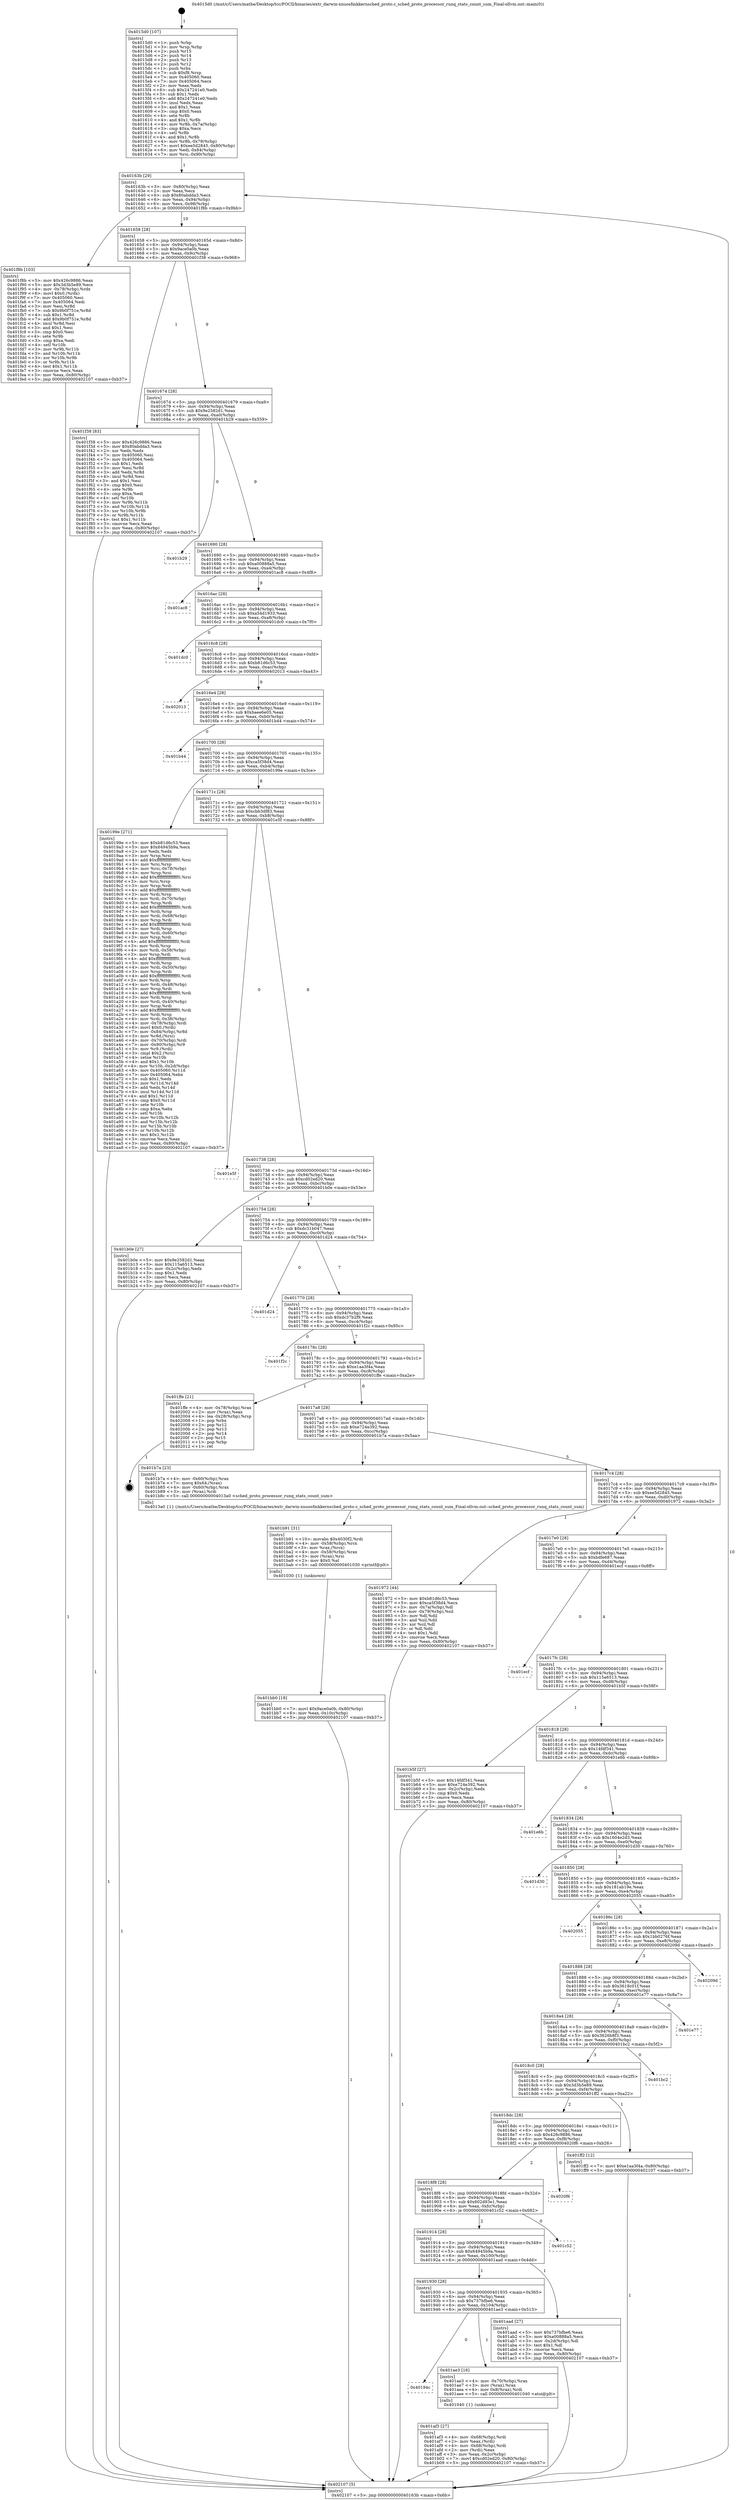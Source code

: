 digraph "0x4015d0" {
  label = "0x4015d0 (/mnt/c/Users/mathe/Desktop/tcc/POCII/binaries/extr_darwin-xnuosfmkkernsched_proto.c_sched_proto_processor_runq_stats_count_sum_Final-ollvm.out::main(0))"
  labelloc = "t"
  node[shape=record]

  Entry [label="",width=0.3,height=0.3,shape=circle,fillcolor=black,style=filled]
  "0x40163b" [label="{
     0x40163b [29]\l
     | [instrs]\l
     &nbsp;&nbsp;0x40163b \<+3\>: mov -0x80(%rbp),%eax\l
     &nbsp;&nbsp;0x40163e \<+2\>: mov %eax,%ecx\l
     &nbsp;&nbsp;0x401640 \<+6\>: sub $0x80abdda3,%ecx\l
     &nbsp;&nbsp;0x401646 \<+6\>: mov %eax,-0x94(%rbp)\l
     &nbsp;&nbsp;0x40164c \<+6\>: mov %ecx,-0x98(%rbp)\l
     &nbsp;&nbsp;0x401652 \<+6\>: je 0000000000401f8b \<main+0x9bb\>\l
  }"]
  "0x401f8b" [label="{
     0x401f8b [103]\l
     | [instrs]\l
     &nbsp;&nbsp;0x401f8b \<+5\>: mov $0x426c9886,%eax\l
     &nbsp;&nbsp;0x401f90 \<+5\>: mov $0x3d3b5e89,%ecx\l
     &nbsp;&nbsp;0x401f95 \<+4\>: mov -0x78(%rbp),%rdx\l
     &nbsp;&nbsp;0x401f99 \<+6\>: movl $0x0,(%rdx)\l
     &nbsp;&nbsp;0x401f9f \<+7\>: mov 0x405060,%esi\l
     &nbsp;&nbsp;0x401fa6 \<+7\>: mov 0x405064,%edi\l
     &nbsp;&nbsp;0x401fad \<+3\>: mov %esi,%r8d\l
     &nbsp;&nbsp;0x401fb0 \<+7\>: sub $0x9b0f751e,%r8d\l
     &nbsp;&nbsp;0x401fb7 \<+4\>: sub $0x1,%r8d\l
     &nbsp;&nbsp;0x401fbb \<+7\>: add $0x9b0f751e,%r8d\l
     &nbsp;&nbsp;0x401fc2 \<+4\>: imul %r8d,%esi\l
     &nbsp;&nbsp;0x401fc6 \<+3\>: and $0x1,%esi\l
     &nbsp;&nbsp;0x401fc9 \<+3\>: cmp $0x0,%esi\l
     &nbsp;&nbsp;0x401fcc \<+4\>: sete %r9b\l
     &nbsp;&nbsp;0x401fd0 \<+3\>: cmp $0xa,%edi\l
     &nbsp;&nbsp;0x401fd3 \<+4\>: setl %r10b\l
     &nbsp;&nbsp;0x401fd7 \<+3\>: mov %r9b,%r11b\l
     &nbsp;&nbsp;0x401fda \<+3\>: and %r10b,%r11b\l
     &nbsp;&nbsp;0x401fdd \<+3\>: xor %r10b,%r9b\l
     &nbsp;&nbsp;0x401fe0 \<+3\>: or %r9b,%r11b\l
     &nbsp;&nbsp;0x401fe3 \<+4\>: test $0x1,%r11b\l
     &nbsp;&nbsp;0x401fe7 \<+3\>: cmovne %ecx,%eax\l
     &nbsp;&nbsp;0x401fea \<+3\>: mov %eax,-0x80(%rbp)\l
     &nbsp;&nbsp;0x401fed \<+5\>: jmp 0000000000402107 \<main+0xb37\>\l
  }"]
  "0x401658" [label="{
     0x401658 [28]\l
     | [instrs]\l
     &nbsp;&nbsp;0x401658 \<+5\>: jmp 000000000040165d \<main+0x8d\>\l
     &nbsp;&nbsp;0x40165d \<+6\>: mov -0x94(%rbp),%eax\l
     &nbsp;&nbsp;0x401663 \<+5\>: sub $0x9ace0a0b,%eax\l
     &nbsp;&nbsp;0x401668 \<+6\>: mov %eax,-0x9c(%rbp)\l
     &nbsp;&nbsp;0x40166e \<+6\>: je 0000000000401f38 \<main+0x968\>\l
  }"]
  Exit [label="",width=0.3,height=0.3,shape=circle,fillcolor=black,style=filled,peripheries=2]
  "0x401f38" [label="{
     0x401f38 [83]\l
     | [instrs]\l
     &nbsp;&nbsp;0x401f38 \<+5\>: mov $0x426c9886,%eax\l
     &nbsp;&nbsp;0x401f3d \<+5\>: mov $0x80abdda3,%ecx\l
     &nbsp;&nbsp;0x401f42 \<+2\>: xor %edx,%edx\l
     &nbsp;&nbsp;0x401f44 \<+7\>: mov 0x405060,%esi\l
     &nbsp;&nbsp;0x401f4b \<+7\>: mov 0x405064,%edi\l
     &nbsp;&nbsp;0x401f52 \<+3\>: sub $0x1,%edx\l
     &nbsp;&nbsp;0x401f55 \<+3\>: mov %esi,%r8d\l
     &nbsp;&nbsp;0x401f58 \<+3\>: add %edx,%r8d\l
     &nbsp;&nbsp;0x401f5b \<+4\>: imul %r8d,%esi\l
     &nbsp;&nbsp;0x401f5f \<+3\>: and $0x1,%esi\l
     &nbsp;&nbsp;0x401f62 \<+3\>: cmp $0x0,%esi\l
     &nbsp;&nbsp;0x401f65 \<+4\>: sete %r9b\l
     &nbsp;&nbsp;0x401f69 \<+3\>: cmp $0xa,%edi\l
     &nbsp;&nbsp;0x401f6c \<+4\>: setl %r10b\l
     &nbsp;&nbsp;0x401f70 \<+3\>: mov %r9b,%r11b\l
     &nbsp;&nbsp;0x401f73 \<+3\>: and %r10b,%r11b\l
     &nbsp;&nbsp;0x401f76 \<+3\>: xor %r10b,%r9b\l
     &nbsp;&nbsp;0x401f79 \<+3\>: or %r9b,%r11b\l
     &nbsp;&nbsp;0x401f7c \<+4\>: test $0x1,%r11b\l
     &nbsp;&nbsp;0x401f80 \<+3\>: cmovne %ecx,%eax\l
     &nbsp;&nbsp;0x401f83 \<+3\>: mov %eax,-0x80(%rbp)\l
     &nbsp;&nbsp;0x401f86 \<+5\>: jmp 0000000000402107 \<main+0xb37\>\l
  }"]
  "0x401674" [label="{
     0x401674 [28]\l
     | [instrs]\l
     &nbsp;&nbsp;0x401674 \<+5\>: jmp 0000000000401679 \<main+0xa9\>\l
     &nbsp;&nbsp;0x401679 \<+6\>: mov -0x94(%rbp),%eax\l
     &nbsp;&nbsp;0x40167f \<+5\>: sub $0x9e2582d1,%eax\l
     &nbsp;&nbsp;0x401684 \<+6\>: mov %eax,-0xa0(%rbp)\l
     &nbsp;&nbsp;0x40168a \<+6\>: je 0000000000401b29 \<main+0x559\>\l
  }"]
  "0x401bb0" [label="{
     0x401bb0 [18]\l
     | [instrs]\l
     &nbsp;&nbsp;0x401bb0 \<+7\>: movl $0x9ace0a0b,-0x80(%rbp)\l
     &nbsp;&nbsp;0x401bb7 \<+6\>: mov %eax,-0x10c(%rbp)\l
     &nbsp;&nbsp;0x401bbd \<+5\>: jmp 0000000000402107 \<main+0xb37\>\l
  }"]
  "0x401b29" [label="{
     0x401b29\l
  }", style=dashed]
  "0x401690" [label="{
     0x401690 [28]\l
     | [instrs]\l
     &nbsp;&nbsp;0x401690 \<+5\>: jmp 0000000000401695 \<main+0xc5\>\l
     &nbsp;&nbsp;0x401695 \<+6\>: mov -0x94(%rbp),%eax\l
     &nbsp;&nbsp;0x40169b \<+5\>: sub $0xa00888a5,%eax\l
     &nbsp;&nbsp;0x4016a0 \<+6\>: mov %eax,-0xa4(%rbp)\l
     &nbsp;&nbsp;0x4016a6 \<+6\>: je 0000000000401ac8 \<main+0x4f8\>\l
  }"]
  "0x401b91" [label="{
     0x401b91 [31]\l
     | [instrs]\l
     &nbsp;&nbsp;0x401b91 \<+10\>: movabs $0x4030f2,%rdi\l
     &nbsp;&nbsp;0x401b9b \<+4\>: mov -0x58(%rbp),%rcx\l
     &nbsp;&nbsp;0x401b9f \<+3\>: mov %rax,(%rcx)\l
     &nbsp;&nbsp;0x401ba2 \<+4\>: mov -0x58(%rbp),%rax\l
     &nbsp;&nbsp;0x401ba6 \<+3\>: mov (%rax),%rsi\l
     &nbsp;&nbsp;0x401ba9 \<+2\>: mov $0x0,%al\l
     &nbsp;&nbsp;0x401bab \<+5\>: call 0000000000401030 \<printf@plt\>\l
     | [calls]\l
     &nbsp;&nbsp;0x401030 \{1\} (unknown)\l
  }"]
  "0x401ac8" [label="{
     0x401ac8\l
  }", style=dashed]
  "0x4016ac" [label="{
     0x4016ac [28]\l
     | [instrs]\l
     &nbsp;&nbsp;0x4016ac \<+5\>: jmp 00000000004016b1 \<main+0xe1\>\l
     &nbsp;&nbsp;0x4016b1 \<+6\>: mov -0x94(%rbp),%eax\l
     &nbsp;&nbsp;0x4016b7 \<+5\>: sub $0xa54d1933,%eax\l
     &nbsp;&nbsp;0x4016bc \<+6\>: mov %eax,-0xa8(%rbp)\l
     &nbsp;&nbsp;0x4016c2 \<+6\>: je 0000000000401dc0 \<main+0x7f0\>\l
  }"]
  "0x401af3" [label="{
     0x401af3 [27]\l
     | [instrs]\l
     &nbsp;&nbsp;0x401af3 \<+4\>: mov -0x68(%rbp),%rdi\l
     &nbsp;&nbsp;0x401af7 \<+2\>: mov %eax,(%rdi)\l
     &nbsp;&nbsp;0x401af9 \<+4\>: mov -0x68(%rbp),%rdi\l
     &nbsp;&nbsp;0x401afd \<+2\>: mov (%rdi),%eax\l
     &nbsp;&nbsp;0x401aff \<+3\>: mov %eax,-0x2c(%rbp)\l
     &nbsp;&nbsp;0x401b02 \<+7\>: movl $0xcd02ed20,-0x80(%rbp)\l
     &nbsp;&nbsp;0x401b09 \<+5\>: jmp 0000000000402107 \<main+0xb37\>\l
  }"]
  "0x401dc0" [label="{
     0x401dc0\l
  }", style=dashed]
  "0x4016c8" [label="{
     0x4016c8 [28]\l
     | [instrs]\l
     &nbsp;&nbsp;0x4016c8 \<+5\>: jmp 00000000004016cd \<main+0xfd\>\l
     &nbsp;&nbsp;0x4016cd \<+6\>: mov -0x94(%rbp),%eax\l
     &nbsp;&nbsp;0x4016d3 \<+5\>: sub $0xb81d6c53,%eax\l
     &nbsp;&nbsp;0x4016d8 \<+6\>: mov %eax,-0xac(%rbp)\l
     &nbsp;&nbsp;0x4016de \<+6\>: je 0000000000402013 \<main+0xa43\>\l
  }"]
  "0x40194c" [label="{
     0x40194c\l
  }", style=dashed]
  "0x402013" [label="{
     0x402013\l
  }", style=dashed]
  "0x4016e4" [label="{
     0x4016e4 [28]\l
     | [instrs]\l
     &nbsp;&nbsp;0x4016e4 \<+5\>: jmp 00000000004016e9 \<main+0x119\>\l
     &nbsp;&nbsp;0x4016e9 \<+6\>: mov -0x94(%rbp),%eax\l
     &nbsp;&nbsp;0x4016ef \<+5\>: sub $0xbaee6e05,%eax\l
     &nbsp;&nbsp;0x4016f4 \<+6\>: mov %eax,-0xb0(%rbp)\l
     &nbsp;&nbsp;0x4016fa \<+6\>: je 0000000000401b44 \<main+0x574\>\l
  }"]
  "0x401ae3" [label="{
     0x401ae3 [16]\l
     | [instrs]\l
     &nbsp;&nbsp;0x401ae3 \<+4\>: mov -0x70(%rbp),%rax\l
     &nbsp;&nbsp;0x401ae7 \<+3\>: mov (%rax),%rax\l
     &nbsp;&nbsp;0x401aea \<+4\>: mov 0x8(%rax),%rdi\l
     &nbsp;&nbsp;0x401aee \<+5\>: call 0000000000401040 \<atoi@plt\>\l
     | [calls]\l
     &nbsp;&nbsp;0x401040 \{1\} (unknown)\l
  }"]
  "0x401b44" [label="{
     0x401b44\l
  }", style=dashed]
  "0x401700" [label="{
     0x401700 [28]\l
     | [instrs]\l
     &nbsp;&nbsp;0x401700 \<+5\>: jmp 0000000000401705 \<main+0x135\>\l
     &nbsp;&nbsp;0x401705 \<+6\>: mov -0x94(%rbp),%eax\l
     &nbsp;&nbsp;0x40170b \<+5\>: sub $0xca5f38d4,%eax\l
     &nbsp;&nbsp;0x401710 \<+6\>: mov %eax,-0xb4(%rbp)\l
     &nbsp;&nbsp;0x401716 \<+6\>: je 000000000040199e \<main+0x3ce\>\l
  }"]
  "0x401930" [label="{
     0x401930 [28]\l
     | [instrs]\l
     &nbsp;&nbsp;0x401930 \<+5\>: jmp 0000000000401935 \<main+0x365\>\l
     &nbsp;&nbsp;0x401935 \<+6\>: mov -0x94(%rbp),%eax\l
     &nbsp;&nbsp;0x40193b \<+5\>: sub $0x737bfbe6,%eax\l
     &nbsp;&nbsp;0x401940 \<+6\>: mov %eax,-0x104(%rbp)\l
     &nbsp;&nbsp;0x401946 \<+6\>: je 0000000000401ae3 \<main+0x513\>\l
  }"]
  "0x40199e" [label="{
     0x40199e [271]\l
     | [instrs]\l
     &nbsp;&nbsp;0x40199e \<+5\>: mov $0xb81d6c53,%eax\l
     &nbsp;&nbsp;0x4019a3 \<+5\>: mov $0x64945b9a,%ecx\l
     &nbsp;&nbsp;0x4019a8 \<+2\>: xor %edx,%edx\l
     &nbsp;&nbsp;0x4019aa \<+3\>: mov %rsp,%rsi\l
     &nbsp;&nbsp;0x4019ad \<+4\>: add $0xfffffffffffffff0,%rsi\l
     &nbsp;&nbsp;0x4019b1 \<+3\>: mov %rsi,%rsp\l
     &nbsp;&nbsp;0x4019b4 \<+4\>: mov %rsi,-0x78(%rbp)\l
     &nbsp;&nbsp;0x4019b8 \<+3\>: mov %rsp,%rsi\l
     &nbsp;&nbsp;0x4019bb \<+4\>: add $0xfffffffffffffff0,%rsi\l
     &nbsp;&nbsp;0x4019bf \<+3\>: mov %rsi,%rsp\l
     &nbsp;&nbsp;0x4019c2 \<+3\>: mov %rsp,%rdi\l
     &nbsp;&nbsp;0x4019c5 \<+4\>: add $0xfffffffffffffff0,%rdi\l
     &nbsp;&nbsp;0x4019c9 \<+3\>: mov %rdi,%rsp\l
     &nbsp;&nbsp;0x4019cc \<+4\>: mov %rdi,-0x70(%rbp)\l
     &nbsp;&nbsp;0x4019d0 \<+3\>: mov %rsp,%rdi\l
     &nbsp;&nbsp;0x4019d3 \<+4\>: add $0xfffffffffffffff0,%rdi\l
     &nbsp;&nbsp;0x4019d7 \<+3\>: mov %rdi,%rsp\l
     &nbsp;&nbsp;0x4019da \<+4\>: mov %rdi,-0x68(%rbp)\l
     &nbsp;&nbsp;0x4019de \<+3\>: mov %rsp,%rdi\l
     &nbsp;&nbsp;0x4019e1 \<+4\>: add $0xfffffffffffffff0,%rdi\l
     &nbsp;&nbsp;0x4019e5 \<+3\>: mov %rdi,%rsp\l
     &nbsp;&nbsp;0x4019e8 \<+4\>: mov %rdi,-0x60(%rbp)\l
     &nbsp;&nbsp;0x4019ec \<+3\>: mov %rsp,%rdi\l
     &nbsp;&nbsp;0x4019ef \<+4\>: add $0xfffffffffffffff0,%rdi\l
     &nbsp;&nbsp;0x4019f3 \<+3\>: mov %rdi,%rsp\l
     &nbsp;&nbsp;0x4019f6 \<+4\>: mov %rdi,-0x58(%rbp)\l
     &nbsp;&nbsp;0x4019fa \<+3\>: mov %rsp,%rdi\l
     &nbsp;&nbsp;0x4019fd \<+4\>: add $0xfffffffffffffff0,%rdi\l
     &nbsp;&nbsp;0x401a01 \<+3\>: mov %rdi,%rsp\l
     &nbsp;&nbsp;0x401a04 \<+4\>: mov %rdi,-0x50(%rbp)\l
     &nbsp;&nbsp;0x401a08 \<+3\>: mov %rsp,%rdi\l
     &nbsp;&nbsp;0x401a0b \<+4\>: add $0xfffffffffffffff0,%rdi\l
     &nbsp;&nbsp;0x401a0f \<+3\>: mov %rdi,%rsp\l
     &nbsp;&nbsp;0x401a12 \<+4\>: mov %rdi,-0x48(%rbp)\l
     &nbsp;&nbsp;0x401a16 \<+3\>: mov %rsp,%rdi\l
     &nbsp;&nbsp;0x401a19 \<+4\>: add $0xfffffffffffffff0,%rdi\l
     &nbsp;&nbsp;0x401a1d \<+3\>: mov %rdi,%rsp\l
     &nbsp;&nbsp;0x401a20 \<+4\>: mov %rdi,-0x40(%rbp)\l
     &nbsp;&nbsp;0x401a24 \<+3\>: mov %rsp,%rdi\l
     &nbsp;&nbsp;0x401a27 \<+4\>: add $0xfffffffffffffff0,%rdi\l
     &nbsp;&nbsp;0x401a2b \<+3\>: mov %rdi,%rsp\l
     &nbsp;&nbsp;0x401a2e \<+4\>: mov %rdi,-0x38(%rbp)\l
     &nbsp;&nbsp;0x401a32 \<+4\>: mov -0x78(%rbp),%rdi\l
     &nbsp;&nbsp;0x401a36 \<+6\>: movl $0x0,(%rdi)\l
     &nbsp;&nbsp;0x401a3c \<+7\>: mov -0x84(%rbp),%r8d\l
     &nbsp;&nbsp;0x401a43 \<+3\>: mov %r8d,(%rsi)\l
     &nbsp;&nbsp;0x401a46 \<+4\>: mov -0x70(%rbp),%rdi\l
     &nbsp;&nbsp;0x401a4a \<+7\>: mov -0x90(%rbp),%r9\l
     &nbsp;&nbsp;0x401a51 \<+3\>: mov %r9,(%rdi)\l
     &nbsp;&nbsp;0x401a54 \<+3\>: cmpl $0x2,(%rsi)\l
     &nbsp;&nbsp;0x401a57 \<+4\>: setne %r10b\l
     &nbsp;&nbsp;0x401a5b \<+4\>: and $0x1,%r10b\l
     &nbsp;&nbsp;0x401a5f \<+4\>: mov %r10b,-0x2d(%rbp)\l
     &nbsp;&nbsp;0x401a63 \<+8\>: mov 0x405060,%r11d\l
     &nbsp;&nbsp;0x401a6b \<+7\>: mov 0x405064,%ebx\l
     &nbsp;&nbsp;0x401a72 \<+3\>: sub $0x1,%edx\l
     &nbsp;&nbsp;0x401a75 \<+3\>: mov %r11d,%r14d\l
     &nbsp;&nbsp;0x401a78 \<+3\>: add %edx,%r14d\l
     &nbsp;&nbsp;0x401a7b \<+4\>: imul %r14d,%r11d\l
     &nbsp;&nbsp;0x401a7f \<+4\>: and $0x1,%r11d\l
     &nbsp;&nbsp;0x401a83 \<+4\>: cmp $0x0,%r11d\l
     &nbsp;&nbsp;0x401a87 \<+4\>: sete %r10b\l
     &nbsp;&nbsp;0x401a8b \<+3\>: cmp $0xa,%ebx\l
     &nbsp;&nbsp;0x401a8e \<+4\>: setl %r15b\l
     &nbsp;&nbsp;0x401a92 \<+3\>: mov %r10b,%r12b\l
     &nbsp;&nbsp;0x401a95 \<+3\>: and %r15b,%r12b\l
     &nbsp;&nbsp;0x401a98 \<+3\>: xor %r15b,%r10b\l
     &nbsp;&nbsp;0x401a9b \<+3\>: or %r10b,%r12b\l
     &nbsp;&nbsp;0x401a9e \<+4\>: test $0x1,%r12b\l
     &nbsp;&nbsp;0x401aa2 \<+3\>: cmovne %ecx,%eax\l
     &nbsp;&nbsp;0x401aa5 \<+3\>: mov %eax,-0x80(%rbp)\l
     &nbsp;&nbsp;0x401aa8 \<+5\>: jmp 0000000000402107 \<main+0xb37\>\l
  }"]
  "0x40171c" [label="{
     0x40171c [28]\l
     | [instrs]\l
     &nbsp;&nbsp;0x40171c \<+5\>: jmp 0000000000401721 \<main+0x151\>\l
     &nbsp;&nbsp;0x401721 \<+6\>: mov -0x94(%rbp),%eax\l
     &nbsp;&nbsp;0x401727 \<+5\>: sub $0xcbb3df83,%eax\l
     &nbsp;&nbsp;0x40172c \<+6\>: mov %eax,-0xb8(%rbp)\l
     &nbsp;&nbsp;0x401732 \<+6\>: je 0000000000401e5f \<main+0x88f\>\l
  }"]
  "0x401aad" [label="{
     0x401aad [27]\l
     | [instrs]\l
     &nbsp;&nbsp;0x401aad \<+5\>: mov $0x737bfbe6,%eax\l
     &nbsp;&nbsp;0x401ab2 \<+5\>: mov $0xa00888a5,%ecx\l
     &nbsp;&nbsp;0x401ab7 \<+3\>: mov -0x2d(%rbp),%dl\l
     &nbsp;&nbsp;0x401aba \<+3\>: test $0x1,%dl\l
     &nbsp;&nbsp;0x401abd \<+3\>: cmovne %ecx,%eax\l
     &nbsp;&nbsp;0x401ac0 \<+3\>: mov %eax,-0x80(%rbp)\l
     &nbsp;&nbsp;0x401ac3 \<+5\>: jmp 0000000000402107 \<main+0xb37\>\l
  }"]
  "0x401e5f" [label="{
     0x401e5f\l
  }", style=dashed]
  "0x401738" [label="{
     0x401738 [28]\l
     | [instrs]\l
     &nbsp;&nbsp;0x401738 \<+5\>: jmp 000000000040173d \<main+0x16d\>\l
     &nbsp;&nbsp;0x40173d \<+6\>: mov -0x94(%rbp),%eax\l
     &nbsp;&nbsp;0x401743 \<+5\>: sub $0xcd02ed20,%eax\l
     &nbsp;&nbsp;0x401748 \<+6\>: mov %eax,-0xbc(%rbp)\l
     &nbsp;&nbsp;0x40174e \<+6\>: je 0000000000401b0e \<main+0x53e\>\l
  }"]
  "0x401914" [label="{
     0x401914 [28]\l
     | [instrs]\l
     &nbsp;&nbsp;0x401914 \<+5\>: jmp 0000000000401919 \<main+0x349\>\l
     &nbsp;&nbsp;0x401919 \<+6\>: mov -0x94(%rbp),%eax\l
     &nbsp;&nbsp;0x40191f \<+5\>: sub $0x64945b9a,%eax\l
     &nbsp;&nbsp;0x401924 \<+6\>: mov %eax,-0x100(%rbp)\l
     &nbsp;&nbsp;0x40192a \<+6\>: je 0000000000401aad \<main+0x4dd\>\l
  }"]
  "0x401b0e" [label="{
     0x401b0e [27]\l
     | [instrs]\l
     &nbsp;&nbsp;0x401b0e \<+5\>: mov $0x9e2582d1,%eax\l
     &nbsp;&nbsp;0x401b13 \<+5\>: mov $0x115a6513,%ecx\l
     &nbsp;&nbsp;0x401b18 \<+3\>: mov -0x2c(%rbp),%edx\l
     &nbsp;&nbsp;0x401b1b \<+3\>: cmp $0x1,%edx\l
     &nbsp;&nbsp;0x401b1e \<+3\>: cmovl %ecx,%eax\l
     &nbsp;&nbsp;0x401b21 \<+3\>: mov %eax,-0x80(%rbp)\l
     &nbsp;&nbsp;0x401b24 \<+5\>: jmp 0000000000402107 \<main+0xb37\>\l
  }"]
  "0x401754" [label="{
     0x401754 [28]\l
     | [instrs]\l
     &nbsp;&nbsp;0x401754 \<+5\>: jmp 0000000000401759 \<main+0x189\>\l
     &nbsp;&nbsp;0x401759 \<+6\>: mov -0x94(%rbp),%eax\l
     &nbsp;&nbsp;0x40175f \<+5\>: sub $0xdc31b047,%eax\l
     &nbsp;&nbsp;0x401764 \<+6\>: mov %eax,-0xc0(%rbp)\l
     &nbsp;&nbsp;0x40176a \<+6\>: je 0000000000401d24 \<main+0x754\>\l
  }"]
  "0x401c52" [label="{
     0x401c52\l
  }", style=dashed]
  "0x401d24" [label="{
     0x401d24\l
  }", style=dashed]
  "0x401770" [label="{
     0x401770 [28]\l
     | [instrs]\l
     &nbsp;&nbsp;0x401770 \<+5\>: jmp 0000000000401775 \<main+0x1a5\>\l
     &nbsp;&nbsp;0x401775 \<+6\>: mov -0x94(%rbp),%eax\l
     &nbsp;&nbsp;0x40177b \<+5\>: sub $0xdc37b2f9,%eax\l
     &nbsp;&nbsp;0x401780 \<+6\>: mov %eax,-0xc4(%rbp)\l
     &nbsp;&nbsp;0x401786 \<+6\>: je 0000000000401f2c \<main+0x95c\>\l
  }"]
  "0x4018f8" [label="{
     0x4018f8 [28]\l
     | [instrs]\l
     &nbsp;&nbsp;0x4018f8 \<+5\>: jmp 00000000004018fd \<main+0x32d\>\l
     &nbsp;&nbsp;0x4018fd \<+6\>: mov -0x94(%rbp),%eax\l
     &nbsp;&nbsp;0x401903 \<+5\>: sub $0x602d93e1,%eax\l
     &nbsp;&nbsp;0x401908 \<+6\>: mov %eax,-0xfc(%rbp)\l
     &nbsp;&nbsp;0x40190e \<+6\>: je 0000000000401c52 \<main+0x682\>\l
  }"]
  "0x401f2c" [label="{
     0x401f2c\l
  }", style=dashed]
  "0x40178c" [label="{
     0x40178c [28]\l
     | [instrs]\l
     &nbsp;&nbsp;0x40178c \<+5\>: jmp 0000000000401791 \<main+0x1c1\>\l
     &nbsp;&nbsp;0x401791 \<+6\>: mov -0x94(%rbp),%eax\l
     &nbsp;&nbsp;0x401797 \<+5\>: sub $0xe1aa3f4a,%eax\l
     &nbsp;&nbsp;0x40179c \<+6\>: mov %eax,-0xc8(%rbp)\l
     &nbsp;&nbsp;0x4017a2 \<+6\>: je 0000000000401ffe \<main+0xa2e\>\l
  }"]
  "0x4020f6" [label="{
     0x4020f6\l
  }", style=dashed]
  "0x401ffe" [label="{
     0x401ffe [21]\l
     | [instrs]\l
     &nbsp;&nbsp;0x401ffe \<+4\>: mov -0x78(%rbp),%rax\l
     &nbsp;&nbsp;0x402002 \<+2\>: mov (%rax),%eax\l
     &nbsp;&nbsp;0x402004 \<+4\>: lea -0x28(%rbp),%rsp\l
     &nbsp;&nbsp;0x402008 \<+1\>: pop %rbx\l
     &nbsp;&nbsp;0x402009 \<+2\>: pop %r12\l
     &nbsp;&nbsp;0x40200b \<+2\>: pop %r13\l
     &nbsp;&nbsp;0x40200d \<+2\>: pop %r14\l
     &nbsp;&nbsp;0x40200f \<+2\>: pop %r15\l
     &nbsp;&nbsp;0x402011 \<+1\>: pop %rbp\l
     &nbsp;&nbsp;0x402012 \<+1\>: ret\l
  }"]
  "0x4017a8" [label="{
     0x4017a8 [28]\l
     | [instrs]\l
     &nbsp;&nbsp;0x4017a8 \<+5\>: jmp 00000000004017ad \<main+0x1dd\>\l
     &nbsp;&nbsp;0x4017ad \<+6\>: mov -0x94(%rbp),%eax\l
     &nbsp;&nbsp;0x4017b3 \<+5\>: sub $0xe724e392,%eax\l
     &nbsp;&nbsp;0x4017b8 \<+6\>: mov %eax,-0xcc(%rbp)\l
     &nbsp;&nbsp;0x4017be \<+6\>: je 0000000000401b7a \<main+0x5aa\>\l
  }"]
  "0x4018dc" [label="{
     0x4018dc [28]\l
     | [instrs]\l
     &nbsp;&nbsp;0x4018dc \<+5\>: jmp 00000000004018e1 \<main+0x311\>\l
     &nbsp;&nbsp;0x4018e1 \<+6\>: mov -0x94(%rbp),%eax\l
     &nbsp;&nbsp;0x4018e7 \<+5\>: sub $0x426c9886,%eax\l
     &nbsp;&nbsp;0x4018ec \<+6\>: mov %eax,-0xf8(%rbp)\l
     &nbsp;&nbsp;0x4018f2 \<+6\>: je 00000000004020f6 \<main+0xb26\>\l
  }"]
  "0x401b7a" [label="{
     0x401b7a [23]\l
     | [instrs]\l
     &nbsp;&nbsp;0x401b7a \<+4\>: mov -0x60(%rbp),%rax\l
     &nbsp;&nbsp;0x401b7e \<+7\>: movq $0x64,(%rax)\l
     &nbsp;&nbsp;0x401b85 \<+4\>: mov -0x60(%rbp),%rax\l
     &nbsp;&nbsp;0x401b89 \<+3\>: mov (%rax),%rdi\l
     &nbsp;&nbsp;0x401b8c \<+5\>: call 00000000004013a0 \<sched_proto_processor_runq_stats_count_sum\>\l
     | [calls]\l
     &nbsp;&nbsp;0x4013a0 \{1\} (/mnt/c/Users/mathe/Desktop/tcc/POCII/binaries/extr_darwin-xnuosfmkkernsched_proto.c_sched_proto_processor_runq_stats_count_sum_Final-ollvm.out::sched_proto_processor_runq_stats_count_sum)\l
  }"]
  "0x4017c4" [label="{
     0x4017c4 [28]\l
     | [instrs]\l
     &nbsp;&nbsp;0x4017c4 \<+5\>: jmp 00000000004017c9 \<main+0x1f9\>\l
     &nbsp;&nbsp;0x4017c9 \<+6\>: mov -0x94(%rbp),%eax\l
     &nbsp;&nbsp;0x4017cf \<+5\>: sub $0xee5d2845,%eax\l
     &nbsp;&nbsp;0x4017d4 \<+6\>: mov %eax,-0xd0(%rbp)\l
     &nbsp;&nbsp;0x4017da \<+6\>: je 0000000000401972 \<main+0x3a2\>\l
  }"]
  "0x401ff2" [label="{
     0x401ff2 [12]\l
     | [instrs]\l
     &nbsp;&nbsp;0x401ff2 \<+7\>: movl $0xe1aa3f4a,-0x80(%rbp)\l
     &nbsp;&nbsp;0x401ff9 \<+5\>: jmp 0000000000402107 \<main+0xb37\>\l
  }"]
  "0x401972" [label="{
     0x401972 [44]\l
     | [instrs]\l
     &nbsp;&nbsp;0x401972 \<+5\>: mov $0xb81d6c53,%eax\l
     &nbsp;&nbsp;0x401977 \<+5\>: mov $0xca5f38d4,%ecx\l
     &nbsp;&nbsp;0x40197c \<+3\>: mov -0x7a(%rbp),%dl\l
     &nbsp;&nbsp;0x40197f \<+4\>: mov -0x79(%rbp),%sil\l
     &nbsp;&nbsp;0x401983 \<+3\>: mov %dl,%dil\l
     &nbsp;&nbsp;0x401986 \<+3\>: and %sil,%dil\l
     &nbsp;&nbsp;0x401989 \<+3\>: xor %sil,%dl\l
     &nbsp;&nbsp;0x40198c \<+3\>: or %dl,%dil\l
     &nbsp;&nbsp;0x40198f \<+4\>: test $0x1,%dil\l
     &nbsp;&nbsp;0x401993 \<+3\>: cmovne %ecx,%eax\l
     &nbsp;&nbsp;0x401996 \<+3\>: mov %eax,-0x80(%rbp)\l
     &nbsp;&nbsp;0x401999 \<+5\>: jmp 0000000000402107 \<main+0xb37\>\l
  }"]
  "0x4017e0" [label="{
     0x4017e0 [28]\l
     | [instrs]\l
     &nbsp;&nbsp;0x4017e0 \<+5\>: jmp 00000000004017e5 \<main+0x215\>\l
     &nbsp;&nbsp;0x4017e5 \<+6\>: mov -0x94(%rbp),%eax\l
     &nbsp;&nbsp;0x4017eb \<+5\>: sub $0xbdfe687,%eax\l
     &nbsp;&nbsp;0x4017f0 \<+6\>: mov %eax,-0xd4(%rbp)\l
     &nbsp;&nbsp;0x4017f6 \<+6\>: je 0000000000401ecf \<main+0x8ff\>\l
  }"]
  "0x402107" [label="{
     0x402107 [5]\l
     | [instrs]\l
     &nbsp;&nbsp;0x402107 \<+5\>: jmp 000000000040163b \<main+0x6b\>\l
  }"]
  "0x4015d0" [label="{
     0x4015d0 [107]\l
     | [instrs]\l
     &nbsp;&nbsp;0x4015d0 \<+1\>: push %rbp\l
     &nbsp;&nbsp;0x4015d1 \<+3\>: mov %rsp,%rbp\l
     &nbsp;&nbsp;0x4015d4 \<+2\>: push %r15\l
     &nbsp;&nbsp;0x4015d6 \<+2\>: push %r14\l
     &nbsp;&nbsp;0x4015d8 \<+2\>: push %r13\l
     &nbsp;&nbsp;0x4015da \<+2\>: push %r12\l
     &nbsp;&nbsp;0x4015dc \<+1\>: push %rbx\l
     &nbsp;&nbsp;0x4015dd \<+7\>: sub $0xf8,%rsp\l
     &nbsp;&nbsp;0x4015e4 \<+7\>: mov 0x405060,%eax\l
     &nbsp;&nbsp;0x4015eb \<+7\>: mov 0x405064,%ecx\l
     &nbsp;&nbsp;0x4015f2 \<+2\>: mov %eax,%edx\l
     &nbsp;&nbsp;0x4015f4 \<+6\>: sub $0x247241e0,%edx\l
     &nbsp;&nbsp;0x4015fa \<+3\>: sub $0x1,%edx\l
     &nbsp;&nbsp;0x4015fd \<+6\>: add $0x247241e0,%edx\l
     &nbsp;&nbsp;0x401603 \<+3\>: imul %edx,%eax\l
     &nbsp;&nbsp;0x401606 \<+3\>: and $0x1,%eax\l
     &nbsp;&nbsp;0x401609 \<+3\>: cmp $0x0,%eax\l
     &nbsp;&nbsp;0x40160c \<+4\>: sete %r8b\l
     &nbsp;&nbsp;0x401610 \<+4\>: and $0x1,%r8b\l
     &nbsp;&nbsp;0x401614 \<+4\>: mov %r8b,-0x7a(%rbp)\l
     &nbsp;&nbsp;0x401618 \<+3\>: cmp $0xa,%ecx\l
     &nbsp;&nbsp;0x40161b \<+4\>: setl %r8b\l
     &nbsp;&nbsp;0x40161f \<+4\>: and $0x1,%r8b\l
     &nbsp;&nbsp;0x401623 \<+4\>: mov %r8b,-0x79(%rbp)\l
     &nbsp;&nbsp;0x401627 \<+7\>: movl $0xee5d2845,-0x80(%rbp)\l
     &nbsp;&nbsp;0x40162e \<+6\>: mov %edi,-0x84(%rbp)\l
     &nbsp;&nbsp;0x401634 \<+7\>: mov %rsi,-0x90(%rbp)\l
  }"]
  "0x4018c0" [label="{
     0x4018c0 [28]\l
     | [instrs]\l
     &nbsp;&nbsp;0x4018c0 \<+5\>: jmp 00000000004018c5 \<main+0x2f5\>\l
     &nbsp;&nbsp;0x4018c5 \<+6\>: mov -0x94(%rbp),%eax\l
     &nbsp;&nbsp;0x4018cb \<+5\>: sub $0x3d3b5e89,%eax\l
     &nbsp;&nbsp;0x4018d0 \<+6\>: mov %eax,-0xf4(%rbp)\l
     &nbsp;&nbsp;0x4018d6 \<+6\>: je 0000000000401ff2 \<main+0xa22\>\l
  }"]
  "0x401bc2" [label="{
     0x401bc2\l
  }", style=dashed]
  "0x401ecf" [label="{
     0x401ecf\l
  }", style=dashed]
  "0x4017fc" [label="{
     0x4017fc [28]\l
     | [instrs]\l
     &nbsp;&nbsp;0x4017fc \<+5\>: jmp 0000000000401801 \<main+0x231\>\l
     &nbsp;&nbsp;0x401801 \<+6\>: mov -0x94(%rbp),%eax\l
     &nbsp;&nbsp;0x401807 \<+5\>: sub $0x115a6513,%eax\l
     &nbsp;&nbsp;0x40180c \<+6\>: mov %eax,-0xd8(%rbp)\l
     &nbsp;&nbsp;0x401812 \<+6\>: je 0000000000401b5f \<main+0x58f\>\l
  }"]
  "0x4018a4" [label="{
     0x4018a4 [28]\l
     | [instrs]\l
     &nbsp;&nbsp;0x4018a4 \<+5\>: jmp 00000000004018a9 \<main+0x2d9\>\l
     &nbsp;&nbsp;0x4018a9 \<+6\>: mov -0x94(%rbp),%eax\l
     &nbsp;&nbsp;0x4018af \<+5\>: sub $0x3626b8f3,%eax\l
     &nbsp;&nbsp;0x4018b4 \<+6\>: mov %eax,-0xf0(%rbp)\l
     &nbsp;&nbsp;0x4018ba \<+6\>: je 0000000000401bc2 \<main+0x5f2\>\l
  }"]
  "0x401b5f" [label="{
     0x401b5f [27]\l
     | [instrs]\l
     &nbsp;&nbsp;0x401b5f \<+5\>: mov $0x14fdf341,%eax\l
     &nbsp;&nbsp;0x401b64 \<+5\>: mov $0xe724e392,%ecx\l
     &nbsp;&nbsp;0x401b69 \<+3\>: mov -0x2c(%rbp),%edx\l
     &nbsp;&nbsp;0x401b6c \<+3\>: cmp $0x0,%edx\l
     &nbsp;&nbsp;0x401b6f \<+3\>: cmove %ecx,%eax\l
     &nbsp;&nbsp;0x401b72 \<+3\>: mov %eax,-0x80(%rbp)\l
     &nbsp;&nbsp;0x401b75 \<+5\>: jmp 0000000000402107 \<main+0xb37\>\l
  }"]
  "0x401818" [label="{
     0x401818 [28]\l
     | [instrs]\l
     &nbsp;&nbsp;0x401818 \<+5\>: jmp 000000000040181d \<main+0x24d\>\l
     &nbsp;&nbsp;0x40181d \<+6\>: mov -0x94(%rbp),%eax\l
     &nbsp;&nbsp;0x401823 \<+5\>: sub $0x14fdf341,%eax\l
     &nbsp;&nbsp;0x401828 \<+6\>: mov %eax,-0xdc(%rbp)\l
     &nbsp;&nbsp;0x40182e \<+6\>: je 0000000000401e6b \<main+0x89b\>\l
  }"]
  "0x401e77" [label="{
     0x401e77\l
  }", style=dashed]
  "0x401e6b" [label="{
     0x401e6b\l
  }", style=dashed]
  "0x401834" [label="{
     0x401834 [28]\l
     | [instrs]\l
     &nbsp;&nbsp;0x401834 \<+5\>: jmp 0000000000401839 \<main+0x269\>\l
     &nbsp;&nbsp;0x401839 \<+6\>: mov -0x94(%rbp),%eax\l
     &nbsp;&nbsp;0x40183f \<+5\>: sub $0x1604e2d3,%eax\l
     &nbsp;&nbsp;0x401844 \<+6\>: mov %eax,-0xe0(%rbp)\l
     &nbsp;&nbsp;0x40184a \<+6\>: je 0000000000401d30 \<main+0x760\>\l
  }"]
  "0x401888" [label="{
     0x401888 [28]\l
     | [instrs]\l
     &nbsp;&nbsp;0x401888 \<+5\>: jmp 000000000040188d \<main+0x2bd\>\l
     &nbsp;&nbsp;0x40188d \<+6\>: mov -0x94(%rbp),%eax\l
     &nbsp;&nbsp;0x401893 \<+5\>: sub $0x3618c01f,%eax\l
     &nbsp;&nbsp;0x401898 \<+6\>: mov %eax,-0xec(%rbp)\l
     &nbsp;&nbsp;0x40189e \<+6\>: je 0000000000401e77 \<main+0x8a7\>\l
  }"]
  "0x401d30" [label="{
     0x401d30\l
  }", style=dashed]
  "0x401850" [label="{
     0x401850 [28]\l
     | [instrs]\l
     &nbsp;&nbsp;0x401850 \<+5\>: jmp 0000000000401855 \<main+0x285\>\l
     &nbsp;&nbsp;0x401855 \<+6\>: mov -0x94(%rbp),%eax\l
     &nbsp;&nbsp;0x40185b \<+5\>: sub $0x181ab19e,%eax\l
     &nbsp;&nbsp;0x401860 \<+6\>: mov %eax,-0xe4(%rbp)\l
     &nbsp;&nbsp;0x401866 \<+6\>: je 0000000000402055 \<main+0xa85\>\l
  }"]
  "0x40209d" [label="{
     0x40209d\l
  }", style=dashed]
  "0x402055" [label="{
     0x402055\l
  }", style=dashed]
  "0x40186c" [label="{
     0x40186c [28]\l
     | [instrs]\l
     &nbsp;&nbsp;0x40186c \<+5\>: jmp 0000000000401871 \<main+0x2a1\>\l
     &nbsp;&nbsp;0x401871 \<+6\>: mov -0x94(%rbp),%eax\l
     &nbsp;&nbsp;0x401877 \<+5\>: sub $0x1bb0276f,%eax\l
     &nbsp;&nbsp;0x40187c \<+6\>: mov %eax,-0xe8(%rbp)\l
     &nbsp;&nbsp;0x401882 \<+6\>: je 000000000040209d \<main+0xacd\>\l
  }"]
  Entry -> "0x4015d0" [label=" 1"]
  "0x40163b" -> "0x401f8b" [label=" 1"]
  "0x40163b" -> "0x401658" [label=" 10"]
  "0x401ffe" -> Exit [label=" 1"]
  "0x401658" -> "0x401f38" [label=" 1"]
  "0x401658" -> "0x401674" [label=" 9"]
  "0x401ff2" -> "0x402107" [label=" 1"]
  "0x401674" -> "0x401b29" [label=" 0"]
  "0x401674" -> "0x401690" [label=" 9"]
  "0x401f8b" -> "0x402107" [label=" 1"]
  "0x401690" -> "0x401ac8" [label=" 0"]
  "0x401690" -> "0x4016ac" [label=" 9"]
  "0x401f38" -> "0x402107" [label=" 1"]
  "0x4016ac" -> "0x401dc0" [label=" 0"]
  "0x4016ac" -> "0x4016c8" [label=" 9"]
  "0x401bb0" -> "0x402107" [label=" 1"]
  "0x4016c8" -> "0x402013" [label=" 0"]
  "0x4016c8" -> "0x4016e4" [label=" 9"]
  "0x401b91" -> "0x401bb0" [label=" 1"]
  "0x4016e4" -> "0x401b44" [label=" 0"]
  "0x4016e4" -> "0x401700" [label=" 9"]
  "0x401b7a" -> "0x401b91" [label=" 1"]
  "0x401700" -> "0x40199e" [label=" 1"]
  "0x401700" -> "0x40171c" [label=" 8"]
  "0x401b0e" -> "0x402107" [label=" 1"]
  "0x40171c" -> "0x401e5f" [label=" 0"]
  "0x40171c" -> "0x401738" [label=" 8"]
  "0x401af3" -> "0x402107" [label=" 1"]
  "0x401738" -> "0x401b0e" [label=" 1"]
  "0x401738" -> "0x401754" [label=" 7"]
  "0x401930" -> "0x40194c" [label=" 0"]
  "0x401754" -> "0x401d24" [label=" 0"]
  "0x401754" -> "0x401770" [label=" 7"]
  "0x401930" -> "0x401ae3" [label=" 1"]
  "0x401770" -> "0x401f2c" [label=" 0"]
  "0x401770" -> "0x40178c" [label=" 7"]
  "0x401aad" -> "0x402107" [label=" 1"]
  "0x40178c" -> "0x401ffe" [label=" 1"]
  "0x40178c" -> "0x4017a8" [label=" 6"]
  "0x401914" -> "0x401930" [label=" 1"]
  "0x4017a8" -> "0x401b7a" [label=" 1"]
  "0x4017a8" -> "0x4017c4" [label=" 5"]
  "0x401ae3" -> "0x401af3" [label=" 1"]
  "0x4017c4" -> "0x401972" [label=" 1"]
  "0x4017c4" -> "0x4017e0" [label=" 4"]
  "0x401972" -> "0x402107" [label=" 1"]
  "0x4015d0" -> "0x40163b" [label=" 1"]
  "0x402107" -> "0x40163b" [label=" 10"]
  "0x4018f8" -> "0x401914" [label=" 2"]
  "0x40199e" -> "0x402107" [label=" 1"]
  "0x401b5f" -> "0x402107" [label=" 1"]
  "0x4017e0" -> "0x401ecf" [label=" 0"]
  "0x4017e0" -> "0x4017fc" [label=" 4"]
  "0x4018dc" -> "0x4018f8" [label=" 2"]
  "0x4017fc" -> "0x401b5f" [label=" 1"]
  "0x4017fc" -> "0x401818" [label=" 3"]
  "0x401914" -> "0x401aad" [label=" 1"]
  "0x401818" -> "0x401e6b" [label=" 0"]
  "0x401818" -> "0x401834" [label=" 3"]
  "0x4018c0" -> "0x4018dc" [label=" 2"]
  "0x401834" -> "0x401d30" [label=" 0"]
  "0x401834" -> "0x401850" [label=" 3"]
  "0x4018f8" -> "0x401c52" [label=" 0"]
  "0x401850" -> "0x402055" [label=" 0"]
  "0x401850" -> "0x40186c" [label=" 3"]
  "0x4018a4" -> "0x4018c0" [label=" 3"]
  "0x40186c" -> "0x40209d" [label=" 0"]
  "0x40186c" -> "0x401888" [label=" 3"]
  "0x4018c0" -> "0x401ff2" [label=" 1"]
  "0x401888" -> "0x401e77" [label=" 0"]
  "0x401888" -> "0x4018a4" [label=" 3"]
  "0x4018dc" -> "0x4020f6" [label=" 0"]
  "0x4018a4" -> "0x401bc2" [label=" 0"]
}
